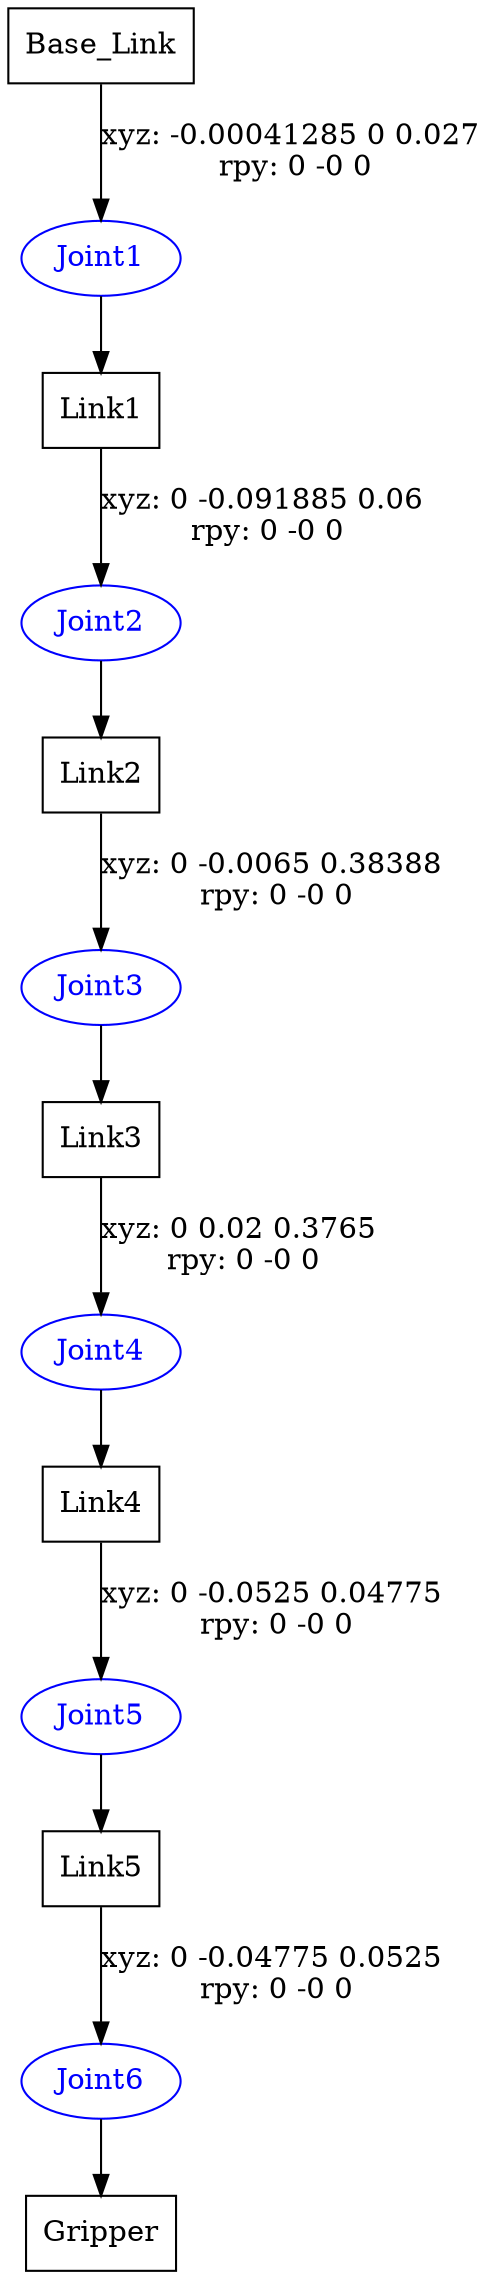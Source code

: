 digraph G {
node [shape=box];
"Base_Link" [label="Base_Link"];
"Link1" [label="Link1"];
"Link2" [label="Link2"];
"Link3" [label="Link3"];
"Link4" [label="Link4"];
"Link5" [label="Link5"];
"Gripper" [label="Gripper"];
node [shape=ellipse, color=blue, fontcolor=blue];
"Base_Link" -> "Joint1" [label="xyz: -0.00041285 0 0.027 \nrpy: 0 -0 0"]
"Joint1" -> "Link1"
"Link1" -> "Joint2" [label="xyz: 0 -0.091885 0.06 \nrpy: 0 -0 0"]
"Joint2" -> "Link2"
"Link2" -> "Joint3" [label="xyz: 0 -0.0065 0.38388 \nrpy: 0 -0 0"]
"Joint3" -> "Link3"
"Link3" -> "Joint4" [label="xyz: 0 0.02 0.3765 \nrpy: 0 -0 0"]
"Joint4" -> "Link4"
"Link4" -> "Joint5" [label="xyz: 0 -0.0525 0.04775 \nrpy: 0 -0 0"]
"Joint5" -> "Link5"
"Link5" -> "Joint6" [label="xyz: 0 -0.04775 0.0525 \nrpy: 0 -0 0"]
"Joint6" -> "Gripper"
}
